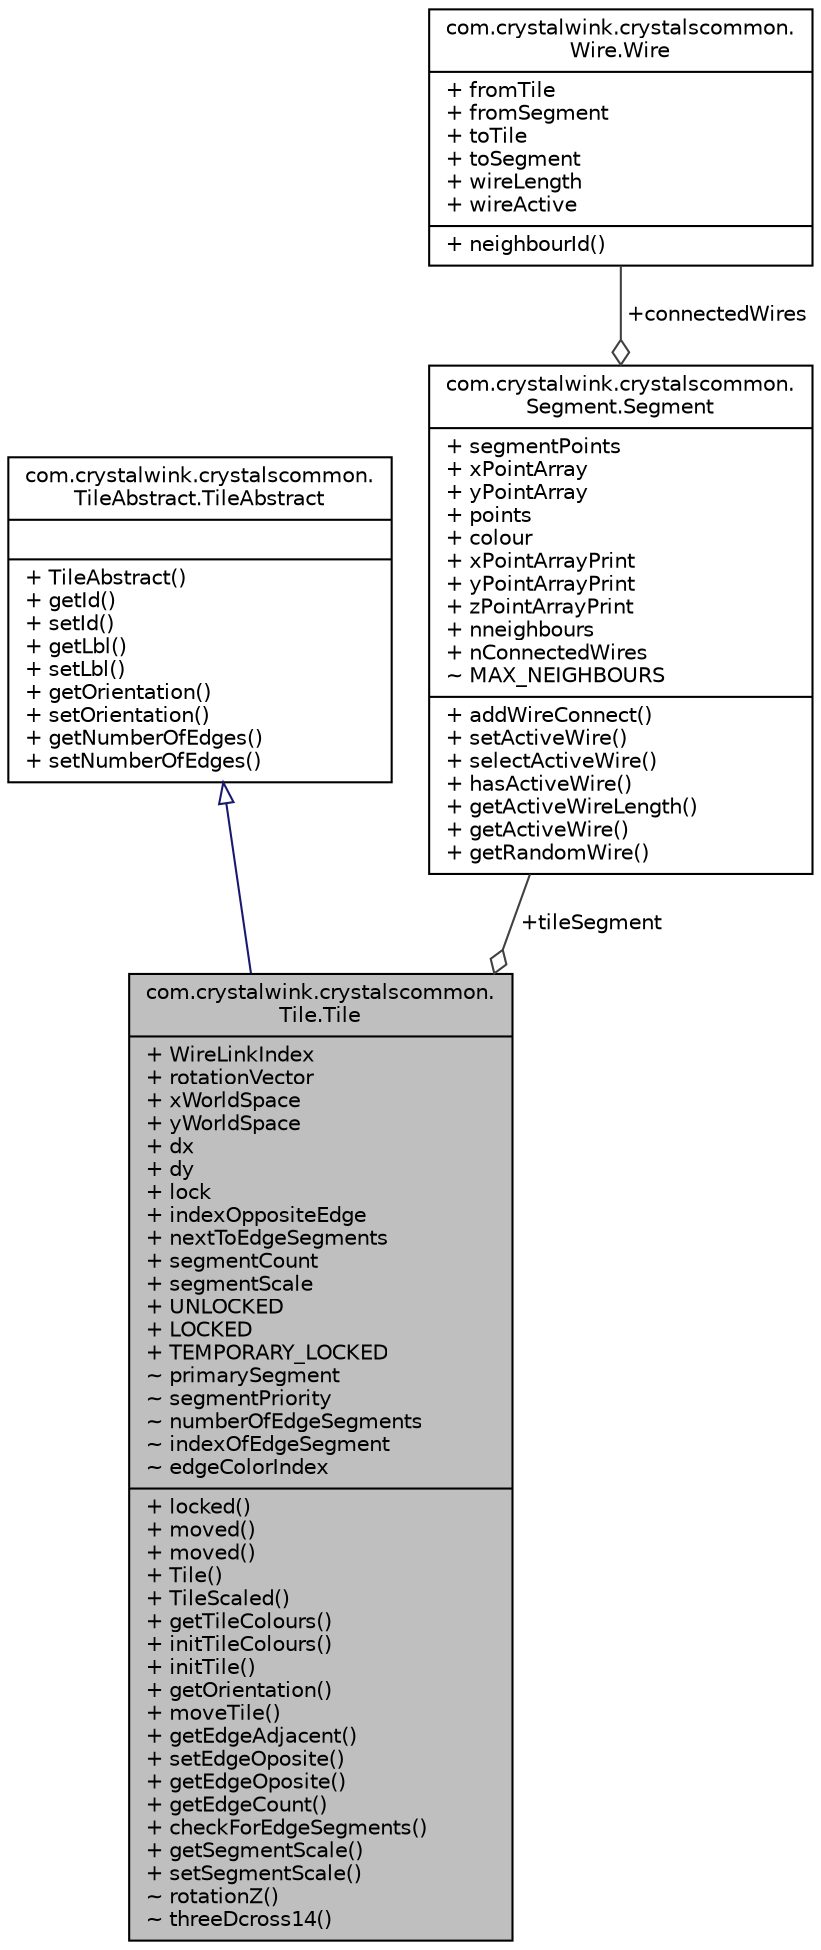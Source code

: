 digraph "com.crystalwink.crystalscommon.Tile.Tile"
{
  edge [fontname="Helvetica",fontsize="10",labelfontname="Helvetica",labelfontsize="10"];
  node [fontname="Helvetica",fontsize="10",shape=record];
  Node1 [label="{com.crystalwink.crystalscommon.\lTile.Tile\n|+ WireLinkIndex\l+ rotationVector\l+ xWorldSpace\l+ yWorldSpace\l+ dx\l+ dy\l+ lock\l+ indexOppositeEdge\l+ nextToEdgeSegments\l+ segmentCount\l+ segmentScale\l+ UNLOCKED\l+ LOCKED\l+ TEMPORARY_LOCKED\l~ primarySegment\l~ segmentPriority\l~ numberOfEdgeSegments\l~ indexOfEdgeSegment\l~ edgeColorIndex\l|+ locked()\l+ moved()\l+ moved()\l+ Tile()\l+ TileScaled()\l+ getTileColours()\l+ initTileColours()\l+ initTile()\l+ getOrientation()\l+ moveTile()\l+ getEdgeAdjacent()\l+ setEdgeOposite()\l+ getEdgeOposite()\l+ getEdgeCount()\l+ checkForEdgeSegments()\l+ getSegmentScale()\l+ setSegmentScale()\l~ rotationZ()\l~ threeDcross14()\l}",height=0.2,width=0.4,color="black", fillcolor="grey75", style="filled" fontcolor="black"];
  Node2 -> Node1 [dir="back",color="midnightblue",fontsize="10",style="solid",arrowtail="onormal",fontname="Helvetica"];
  Node2 [label="{com.crystalwink.crystalscommon.\lTileAbstract.TileAbstract\n||+ TileAbstract()\l+ getId()\l+ setId()\l+ getLbl()\l+ setLbl()\l+ getOrientation()\l+ setOrientation()\l+ getNumberOfEdges()\l+ setNumberOfEdges()\l}",height=0.2,width=0.4,color="black", fillcolor="white", style="filled",URL="$classcom_1_1crystalwink_1_1crystalscommon_1_1TileAbstract_1_1TileAbstract.html"];
  Node3 -> Node1 [color="grey25",fontsize="10",style="solid",label=" +tileSegment" ,arrowhead="odiamond",fontname="Helvetica"];
  Node3 [label="{com.crystalwink.crystalscommon.\lSegment.Segment\n|+ segmentPoints\l+ xPointArray\l+ yPointArray\l+ points\l+ colour\l+ xPointArrayPrint\l+ yPointArrayPrint\l+ zPointArrayPrint\l+ nneighbours\l+ nConnectedWires\l~ MAX_NEIGHBOURS\l|+ addWireConnect()\l+ setActiveWire()\l+ selectActiveWire()\l+ hasActiveWire()\l+ getActiveWireLength()\l+ getActiveWire()\l+ getRandomWire()\l}",height=0.2,width=0.4,color="black", fillcolor="white", style="filled",URL="$classcom_1_1crystalwink_1_1crystalscommon_1_1Segment_1_1Segment.html"];
  Node4 -> Node3 [color="grey25",fontsize="10",style="solid",label=" +connectedWires" ,arrowhead="odiamond",fontname="Helvetica"];
  Node4 [label="{com.crystalwink.crystalscommon.\lWire.Wire\n|+ fromTile\l+ fromSegment\l+ toTile\l+ toSegment\l+ wireLength\l+ wireActive\l|+ neighbourId()\l}",height=0.2,width=0.4,color="black", fillcolor="white", style="filled",URL="$classcom_1_1crystalwink_1_1crystalscommon_1_1Wire_1_1Wire.html"];
}
